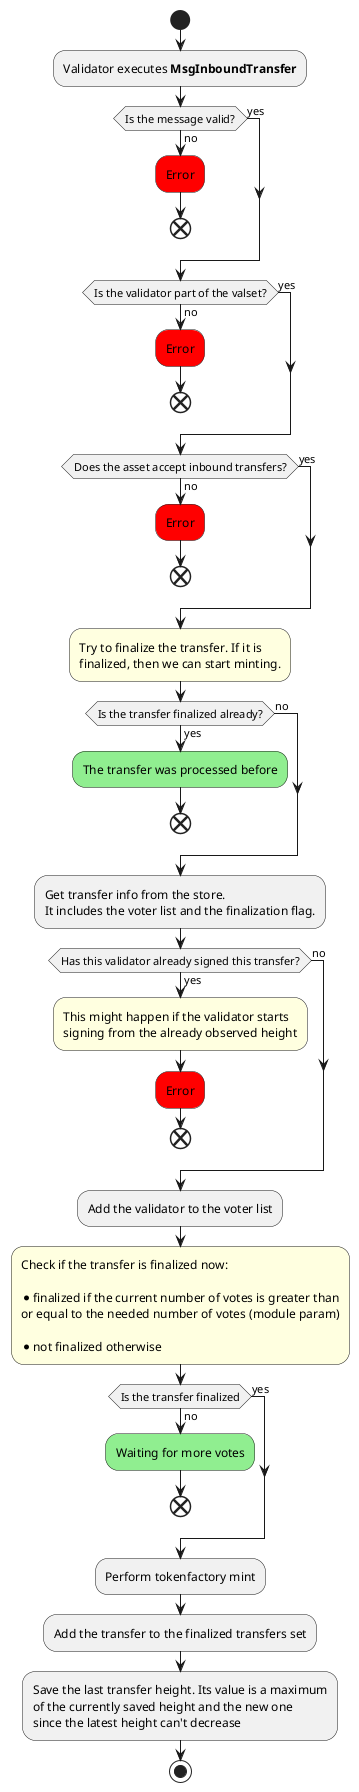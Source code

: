 @startuml
start

:Validator executes **MsgInboundTransfer**;

if (Is the message valid?) then (no)
    #Red:Error;
    end
else (yes)
endif

if (Is the validator part of the valset?) then (no)
    #Red:Error;
    end
else (yes)
endif

if (Does the asset accept inbound transfers?) then (no)
    #Red:Error;
    end
else (yes)
endif

#LightYellow:Try to finalize the transfer. If it is
finalized, then we can start minting.;

if (Is the transfer finalized already?) then (yes)
    #LightGreen:The transfer was processed before;
    end
else (no)
endif

:Get transfer info from the store.
It includes the voter list and the finalization flag.;

if (Has this validator already signed this transfer?) then (yes)
    #LightYellow:This might happen if the validator starts
    signing from the already observed height;
    #Red:Error;
    end
else (no)
endif

:Add the validator to the voter list;

#LightYellow:Check if the transfer is finalized now:

* finalized if the current number of votes is greater than
or equal to the needed number of votes (module param)

* not finalized otherwise;

if (Is the transfer finalized) then (no)
    #LightGreen:Waiting for more votes;
    end
else (yes)
endif

:Perform tokenfactory mint;

:Add the transfer to the finalized transfers set;

:Save the last transfer height. Its value is a maximum
of the currently saved height and the new one
since the latest height can't decrease;

stop
@enduml
